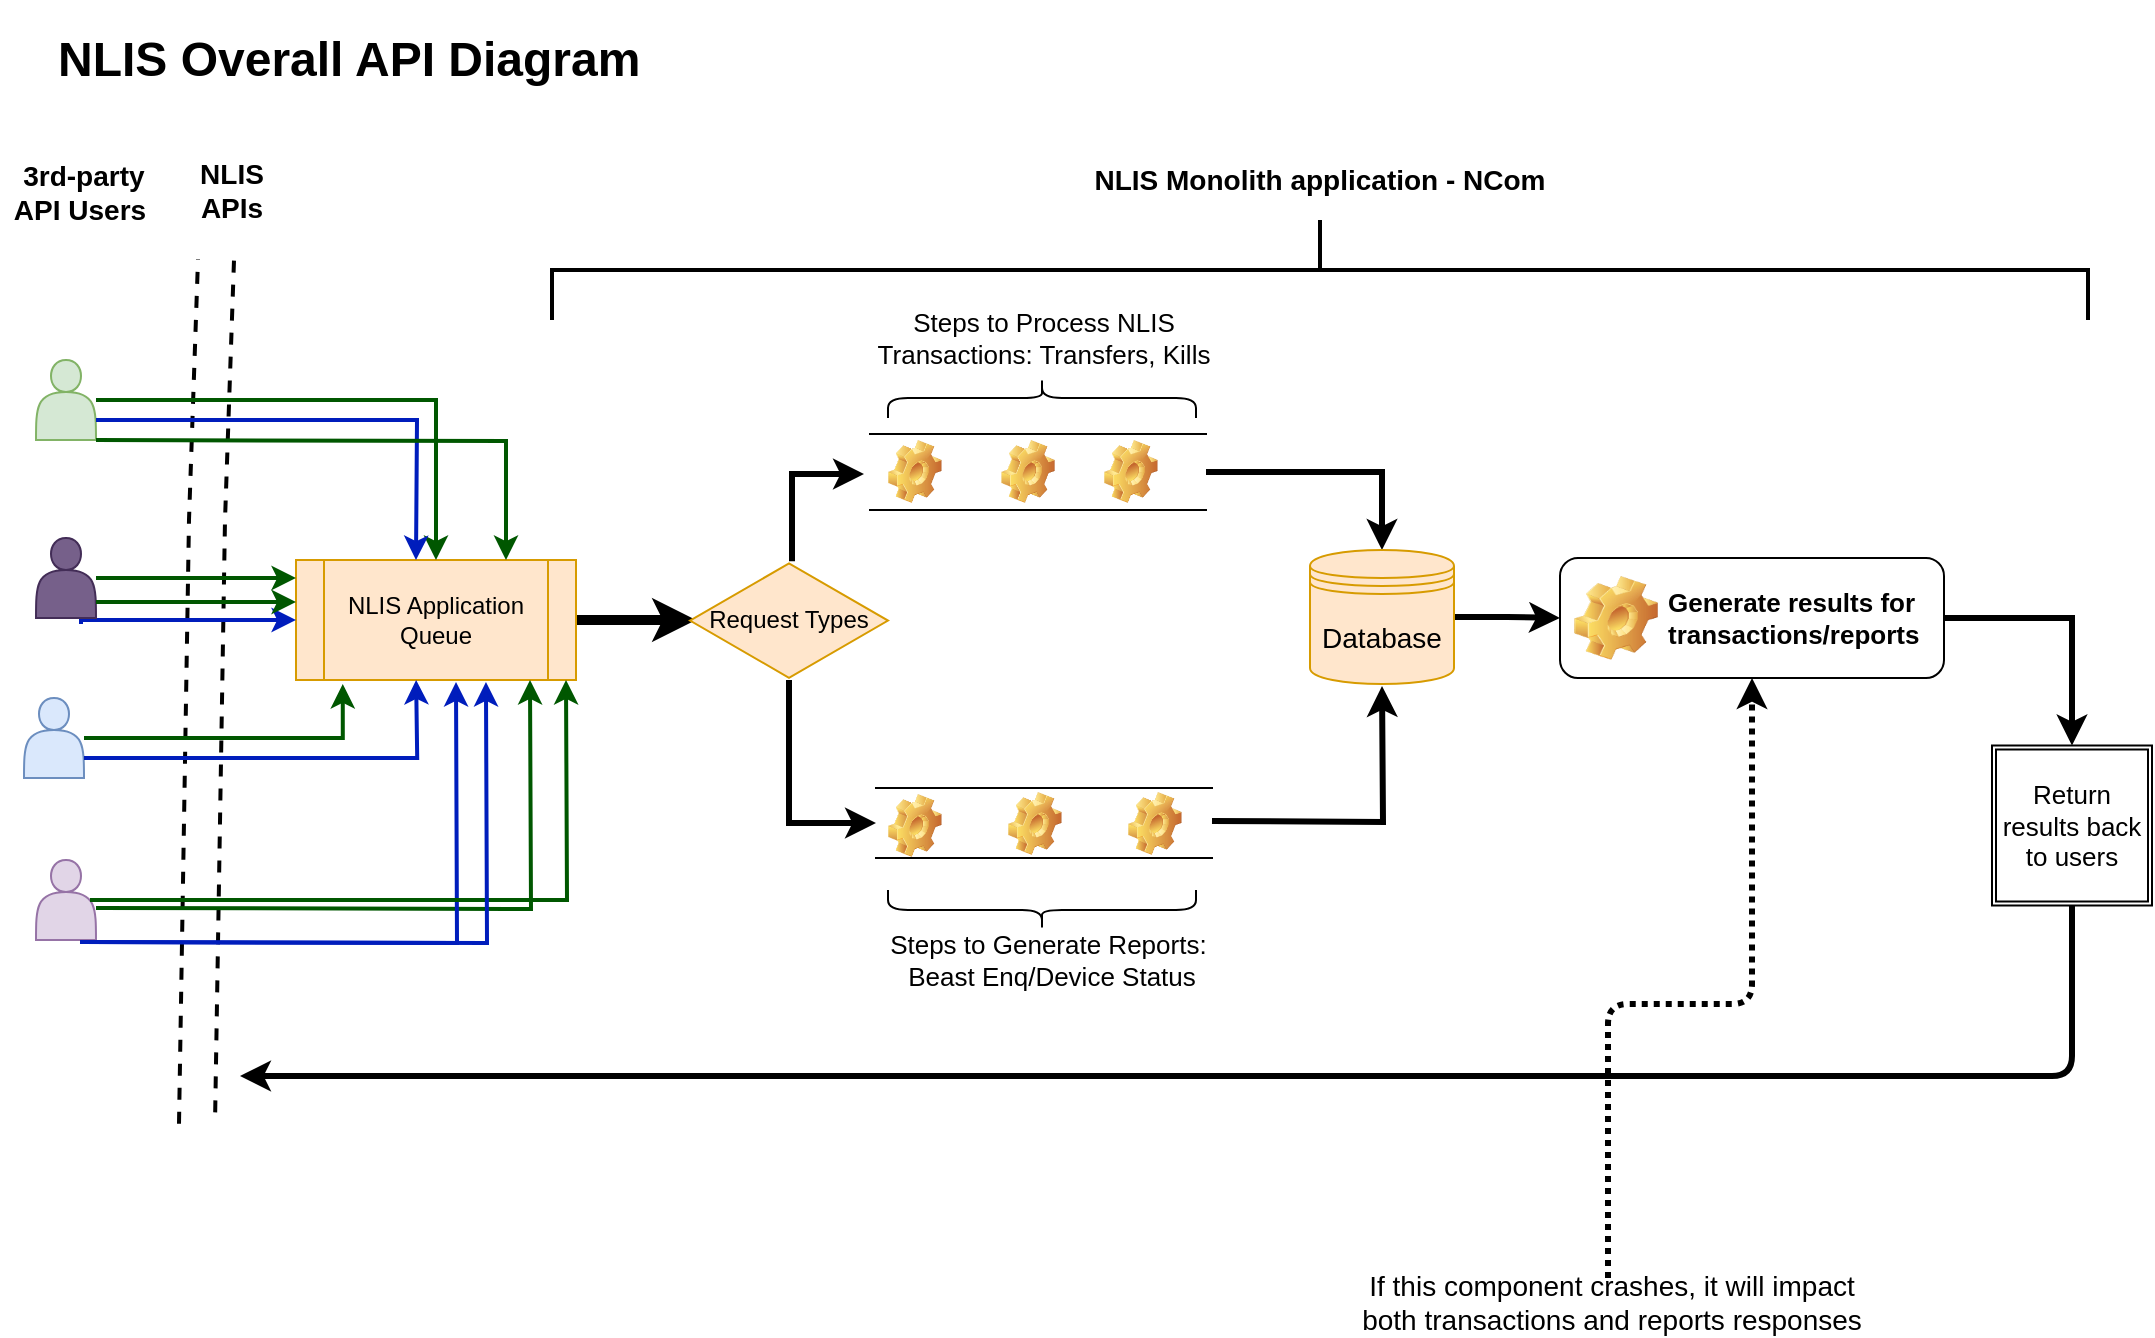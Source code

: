 <mxfile version="14.0.1" type="github">
  <diagram id="C5RBs43oDa-KdzZeNtuy" name="Page-1">
    <mxGraphModel dx="1356" dy="802" grid="1" gridSize="12" guides="1" tooltips="1" connect="1" arrows="1" fold="1" page="1" pageScale="1" pageWidth="827" pageHeight="1169" math="0" shadow="0">
      <root>
        <mxCell id="WIyWlLk6GJQsqaUBKTNV-0" />
        <mxCell id="WIyWlLk6GJQsqaUBKTNV-1" parent="WIyWlLk6GJQsqaUBKTNV-0" />
        <mxCell id="2m7f8F7U0wRiKGoIFJkY-1" value="" style="shape=link;html=1;width=17;sketch=0;shadow=0;dashed=1;strokeWidth=2;" edge="1" parent="WIyWlLk6GJQsqaUBKTNV-1">
          <mxGeometry width="100" relative="1" as="geometry">
            <mxPoint x="120" y="300" as="sourcePoint" />
            <mxPoint x="110.497" y="732" as="targetPoint" />
            <Array as="points">
              <mxPoint x="115.5" y="430" />
            </Array>
          </mxGeometry>
        </mxCell>
        <mxCell id="2m7f8F7U0wRiKGoIFJkY-31" value="" style="edgeStyle=orthogonalEdgeStyle;rounded=0;sketch=0;jumpSize=8;orthogonalLoop=1;jettySize=auto;html=1;shadow=0;strokeWidth=5;fillColor=#a20025;" edge="1" parent="WIyWlLk6GJQsqaUBKTNV-1" source="2m7f8F7U0wRiKGoIFJkY-3">
          <mxGeometry relative="1" as="geometry">
            <mxPoint x="360" y="480" as="targetPoint" />
          </mxGeometry>
        </mxCell>
        <mxCell id="2m7f8F7U0wRiKGoIFJkY-3" value="NLIS Application &lt;br&gt;Queue" style="shape=process;whiteSpace=wrap;html=1;backgroundOutline=1;fillColor=#ffe6cc;strokeColor=#d79b00;" vertex="1" parent="WIyWlLk6GJQsqaUBKTNV-1">
          <mxGeometry x="160" y="450" width="140" height="60" as="geometry" />
        </mxCell>
        <mxCell id="2m7f8F7U0wRiKGoIFJkY-5" value="NLIS APIs" style="text;html=1;strokeColor=none;fillColor=none;align=center;verticalAlign=middle;whiteSpace=wrap;rounded=0;fontSize=14;fontStyle=1" vertex="1" parent="WIyWlLk6GJQsqaUBKTNV-1">
          <mxGeometry x="108" y="245" width="40" height="40" as="geometry" />
        </mxCell>
        <mxCell id="2m7f8F7U0wRiKGoIFJkY-16" style="edgeStyle=orthogonalEdgeStyle;rounded=0;sketch=0;orthogonalLoop=1;jettySize=auto;html=1;shadow=0;fillColor=#008a00;strokeColor=#005700;jumpSize=8;strokeWidth=2;" edge="1" parent="WIyWlLk6GJQsqaUBKTNV-1" source="2m7f8F7U0wRiKGoIFJkY-7" target="2m7f8F7U0wRiKGoIFJkY-3">
          <mxGeometry relative="1" as="geometry" />
        </mxCell>
        <mxCell id="2m7f8F7U0wRiKGoIFJkY-7" value="" style="shape=actor;whiteSpace=wrap;html=1;fillColor=#d5e8d4;strokeColor=#82b366;" vertex="1" parent="WIyWlLk6GJQsqaUBKTNV-1">
          <mxGeometry x="30" y="350" width="30" height="40" as="geometry" />
        </mxCell>
        <mxCell id="2m7f8F7U0wRiKGoIFJkY-18" value="" style="edgeStyle=orthogonalEdgeStyle;rounded=0;sketch=0;orthogonalLoop=1;jettySize=auto;html=1;shadow=0;exitX=0.75;exitY=0.25;exitDx=0;exitDy=0;exitPerimeter=0;strokeWidth=2;fillColor=#0050ef;strokeColor=#001DBC;" edge="1" parent="WIyWlLk6GJQsqaUBKTNV-1">
          <mxGeometry relative="1" as="geometry">
            <mxPoint x="52.5" y="482" as="sourcePoint" />
            <mxPoint x="160" y="480" as="targetPoint" />
            <Array as="points">
              <mxPoint x="53" y="480" />
            </Array>
          </mxGeometry>
        </mxCell>
        <mxCell id="2m7f8F7U0wRiKGoIFJkY-8" value="" style="shape=actor;whiteSpace=wrap;html=1;fillColor=#76608a;strokeColor=#432D57;fontColor=#ffffff;" vertex="1" parent="WIyWlLk6GJQsqaUBKTNV-1">
          <mxGeometry x="30" y="439" width="30" height="40" as="geometry" />
        </mxCell>
        <mxCell id="2m7f8F7U0wRiKGoIFJkY-10" value="&amp;nbsp;3rd-party API Users" style="text;html=1;strokeColor=none;fillColor=none;align=center;verticalAlign=middle;whiteSpace=wrap;rounded=0;fontSize=14;fontStyle=1" vertex="1" parent="WIyWlLk6GJQsqaUBKTNV-1">
          <mxGeometry x="12" y="241" width="80" height="50" as="geometry" />
        </mxCell>
        <mxCell id="2m7f8F7U0wRiKGoIFJkY-20" style="edgeStyle=orthogonalEdgeStyle;rounded=0;sketch=0;orthogonalLoop=1;jettySize=auto;html=1;entryX=0.167;entryY=1.033;entryDx=0;entryDy=0;entryPerimeter=0;shadow=0;strokeWidth=2;fillColor=#008a00;strokeColor=#005700;" edge="1" parent="WIyWlLk6GJQsqaUBKTNV-1" source="2m7f8F7U0wRiKGoIFJkY-12" target="2m7f8F7U0wRiKGoIFJkY-3">
          <mxGeometry relative="1" as="geometry" />
        </mxCell>
        <mxCell id="2m7f8F7U0wRiKGoIFJkY-12" value="" style="shape=actor;whiteSpace=wrap;html=1;fillColor=#dae8fc;strokeColor=#6c8ebf;" vertex="1" parent="WIyWlLk6GJQsqaUBKTNV-1">
          <mxGeometry x="24" y="519" width="30" height="40" as="geometry" />
        </mxCell>
        <mxCell id="2m7f8F7U0wRiKGoIFJkY-22" style="edgeStyle=orthogonalEdgeStyle;rounded=0;sketch=0;orthogonalLoop=1;jettySize=auto;html=1;shadow=0;strokeWidth=2;fillColor=#008a00;strokeColor=#005700;" edge="1" parent="WIyWlLk6GJQsqaUBKTNV-1">
          <mxGeometry relative="1" as="geometry">
            <mxPoint x="60" y="624" as="sourcePoint" />
            <mxPoint x="277" y="510" as="targetPoint" />
          </mxGeometry>
        </mxCell>
        <mxCell id="2m7f8F7U0wRiKGoIFJkY-13" value="" style="shape=actor;whiteSpace=wrap;html=1;fillColor=#e1d5e7;strokeColor=#9673a6;" vertex="1" parent="WIyWlLk6GJQsqaUBKTNV-1">
          <mxGeometry x="30" y="600" width="30" height="40" as="geometry" />
        </mxCell>
        <mxCell id="2m7f8F7U0wRiKGoIFJkY-17" style="edgeStyle=orthogonalEdgeStyle;rounded=0;sketch=0;orthogonalLoop=1;jettySize=auto;html=1;shadow=0;exitX=1;exitY=0.75;exitDx=0;exitDy=0;strokeWidth=2;fillColor=#0050ef;strokeColor=#001DBC;" edge="1" parent="WIyWlLk6GJQsqaUBKTNV-1" source="2m7f8F7U0wRiKGoIFJkY-7">
          <mxGeometry relative="1" as="geometry">
            <mxPoint x="30" y="410" as="sourcePoint" />
            <mxPoint x="220" y="450" as="targetPoint" />
          </mxGeometry>
        </mxCell>
        <mxCell id="2m7f8F7U0wRiKGoIFJkY-19" value="" style="edgeStyle=orthogonalEdgeStyle;rounded=0;sketch=0;orthogonalLoop=1;jettySize=auto;html=1;shadow=0;strokeWidth=2;fillColor=#008a00;strokeColor=#005700;" edge="1" parent="WIyWlLk6GJQsqaUBKTNV-1">
          <mxGeometry relative="1" as="geometry">
            <mxPoint x="60" y="459" as="sourcePoint" />
            <mxPoint x="160" y="459" as="targetPoint" />
          </mxGeometry>
        </mxCell>
        <mxCell id="2m7f8F7U0wRiKGoIFJkY-21" style="edgeStyle=orthogonalEdgeStyle;rounded=0;sketch=0;orthogonalLoop=1;jettySize=auto;html=1;entryX=0.167;entryY=1.033;entryDx=0;entryDy=0;entryPerimeter=0;shadow=0;exitX=1;exitY=0.75;exitDx=0;exitDy=0;strokeWidth=2;fillColor=#0050ef;strokeColor=#001DBC;" edge="1" parent="WIyWlLk6GJQsqaUBKTNV-1" source="2m7f8F7U0wRiKGoIFJkY-12">
          <mxGeometry relative="1" as="geometry">
            <mxPoint x="90" y="548.02" as="sourcePoint" />
            <mxPoint x="220.06" y="510" as="targetPoint" />
          </mxGeometry>
        </mxCell>
        <mxCell id="2m7f8F7U0wRiKGoIFJkY-23" style="edgeStyle=orthogonalEdgeStyle;rounded=0;sketch=0;orthogonalLoop=1;jettySize=auto;html=1;shadow=0;strokeWidth=2;fillColor=#0050ef;strokeColor=#001DBC;" edge="1" parent="WIyWlLk6GJQsqaUBKTNV-1">
          <mxGeometry relative="1" as="geometry">
            <mxPoint x="57" y="641" as="sourcePoint" />
            <mxPoint x="240" y="511" as="targetPoint" />
          </mxGeometry>
        </mxCell>
        <mxCell id="2m7f8F7U0wRiKGoIFJkY-24" value="" style="edgeStyle=orthogonalEdgeStyle;rounded=0;sketch=0;orthogonalLoop=1;jettySize=auto;html=1;shadow=0;strokeWidth=2;fillColor=#008a00;strokeColor=#005700;" edge="1" parent="WIyWlLk6GJQsqaUBKTNV-1">
          <mxGeometry relative="1" as="geometry">
            <mxPoint x="60" y="471" as="sourcePoint" />
            <mxPoint x="160" y="471" as="targetPoint" />
          </mxGeometry>
        </mxCell>
        <mxCell id="2m7f8F7U0wRiKGoIFJkY-27" style="edgeStyle=orthogonalEdgeStyle;rounded=0;sketch=0;orthogonalLoop=1;jettySize=auto;html=1;shadow=0;strokeWidth=2;fillColor=#008a00;strokeColor=#005700;exitX=0.9;exitY=0.5;exitDx=0;exitDy=0;exitPerimeter=0;" edge="1" parent="WIyWlLk6GJQsqaUBKTNV-1" source="2m7f8F7U0wRiKGoIFJkY-13">
          <mxGeometry relative="1" as="geometry">
            <mxPoint x="97.5" y="620" as="sourcePoint" />
            <mxPoint x="295" y="510" as="targetPoint" />
          </mxGeometry>
        </mxCell>
        <mxCell id="2m7f8F7U0wRiKGoIFJkY-28" style="edgeStyle=orthogonalEdgeStyle;rounded=0;sketch=0;orthogonalLoop=1;jettySize=auto;html=1;shadow=0;fillColor=#008a00;strokeColor=#005700;jumpSize=8;strokeWidth=2;entryX=0.75;entryY=0;entryDx=0;entryDy=0;" edge="1" parent="WIyWlLk6GJQsqaUBKTNV-1" target="2m7f8F7U0wRiKGoIFJkY-3">
          <mxGeometry relative="1" as="geometry">
            <mxPoint x="60" y="390" as="sourcePoint" />
            <mxPoint x="250" y="430" as="targetPoint" />
          </mxGeometry>
        </mxCell>
        <mxCell id="2m7f8F7U0wRiKGoIFJkY-29" style="edgeStyle=orthogonalEdgeStyle;rounded=0;sketch=0;orthogonalLoop=1;jettySize=auto;html=1;entryX=0.461;entryY=1;entryDx=0;entryDy=0;entryPerimeter=0;shadow=0;strokeWidth=2;fillColor=#0050ef;strokeColor=#001DBC;" edge="1" parent="WIyWlLk6GJQsqaUBKTNV-1">
          <mxGeometry relative="1" as="geometry">
            <mxPoint x="52" y="641" as="sourcePoint" />
            <mxPoint x="254.98" y="511" as="targetPoint" />
          </mxGeometry>
        </mxCell>
        <mxCell id="2m7f8F7U0wRiKGoIFJkY-37" style="edgeStyle=orthogonalEdgeStyle;rounded=0;sketch=0;jumpSize=8;orthogonalLoop=1;jettySize=auto;html=1;shadow=0;strokeWidth=3;" edge="1" parent="WIyWlLk6GJQsqaUBKTNV-1">
          <mxGeometry relative="1" as="geometry">
            <mxPoint x="408" y="450.6" as="sourcePoint" />
            <mxPoint x="444" y="407" as="targetPoint" />
            <Array as="points">
              <mxPoint x="408" y="407" />
            </Array>
          </mxGeometry>
        </mxCell>
        <mxCell id="2m7f8F7U0wRiKGoIFJkY-86" style="edgeStyle=orthogonalEdgeStyle;rounded=0;sketch=0;jumpSize=8;orthogonalLoop=1;jettySize=auto;html=1;entryX=0;entryY=0.5;entryDx=0;entryDy=0;shadow=0;strokeColor=#000000;strokeWidth=3;fontSize=13;" edge="1" parent="WIyWlLk6GJQsqaUBKTNV-1" source="2m7f8F7U0wRiKGoIFJkY-35" target="2m7f8F7U0wRiKGoIFJkY-69">
          <mxGeometry relative="1" as="geometry" />
        </mxCell>
        <mxCell id="2m7f8F7U0wRiKGoIFJkY-35" value="Request Types" style="html=1;whiteSpace=wrap;aspect=fixed;shape=isoRectangle;fillColor=#ffe6cc;strokeColor=#d79b00;" vertex="1" parent="WIyWlLk6GJQsqaUBKTNV-1">
          <mxGeometry x="357" y="450.6" width="99" height="59.4" as="geometry" />
        </mxCell>
        <mxCell id="2m7f8F7U0wRiKGoIFJkY-48" value="&lt;h1&gt;NLIS Overall API Diagram&lt;/h1&gt;" style="text;html=1;strokeColor=none;fillColor=none;spacing=5;spacingTop=-20;whiteSpace=wrap;overflow=hidden;rounded=0;" vertex="1" parent="WIyWlLk6GJQsqaUBKTNV-1">
          <mxGeometry x="36" y="180" width="312" height="48" as="geometry" />
        </mxCell>
        <mxCell id="2m7f8F7U0wRiKGoIFJkY-52" value="" style="shape=curlyBracket;whiteSpace=wrap;html=1;rounded=1;fontSize=13;direction=south;" vertex="1" parent="WIyWlLk6GJQsqaUBKTNV-1">
          <mxGeometry x="456" y="359" width="154" height="20" as="geometry" />
        </mxCell>
        <mxCell id="2m7f8F7U0wRiKGoIFJkY-53" value="Steps to Process NLIS Transactions: Transfers, Kills" style="text;html=1;strokeColor=none;fillColor=none;align=center;verticalAlign=middle;whiteSpace=wrap;rounded=0;fontSize=13;" vertex="1" parent="WIyWlLk6GJQsqaUBKTNV-1">
          <mxGeometry x="444" y="329" width="180" height="20" as="geometry" />
        </mxCell>
        <mxCell id="2m7f8F7U0wRiKGoIFJkY-60" value="" style="shape=image;html=1;verticalLabelPosition=bottom;verticalAlign=top;imageAspect=1;aspect=fixed;image=img/clipart/Gear_128x128.png" vertex="1" parent="WIyWlLk6GJQsqaUBKTNV-1">
          <mxGeometry x="456.0" y="390" width="26.85" height="31.5" as="geometry" />
        </mxCell>
        <mxCell id="2m7f8F7U0wRiKGoIFJkY-61" value="" style="shape=image;html=1;verticalLabelPosition=bottom;verticalAlign=top;imageAspect=1;aspect=fixed;image=img/clipart/Gear_128x128.png" vertex="1" parent="WIyWlLk6GJQsqaUBKTNV-1">
          <mxGeometry x="512.57" y="390" width="26.85" height="31.5" as="geometry" />
        </mxCell>
        <mxCell id="2m7f8F7U0wRiKGoIFJkY-62" value="" style="shape=image;html=1;verticalLabelPosition=bottom;verticalAlign=top;imageAspect=1;aspect=fixed;image=img/clipart/Gear_128x128.png" vertex="1" parent="WIyWlLk6GJQsqaUBKTNV-1">
          <mxGeometry x="564.0" y="390" width="26.85" height="31.5" as="geometry" />
        </mxCell>
        <mxCell id="2m7f8F7U0wRiKGoIFJkY-115" style="edgeStyle=orthogonalEdgeStyle;rounded=0;sketch=0;jumpSize=8;orthogonalLoop=1;jettySize=auto;html=1;shadow=0;strokeColor=#000000;strokeWidth=3;fontSize=14;" edge="1" parent="WIyWlLk6GJQsqaUBKTNV-1" source="2m7f8F7U0wRiKGoIFJkY-65" target="2m7f8F7U0wRiKGoIFJkY-113">
          <mxGeometry relative="1" as="geometry" />
        </mxCell>
        <mxCell id="2m7f8F7U0wRiKGoIFJkY-65" value="" style="shape=partialRectangle;whiteSpace=wrap;html=1;left=0;right=0;fillColor=none;fontSize=13;" vertex="1" parent="WIyWlLk6GJQsqaUBKTNV-1">
          <mxGeometry x="447" y="387" width="168" height="38" as="geometry" />
        </mxCell>
        <mxCell id="2m7f8F7U0wRiKGoIFJkY-118" style="edgeStyle=orthogonalEdgeStyle;rounded=0;sketch=0;jumpSize=8;orthogonalLoop=1;jettySize=auto;html=1;entryX=0.5;entryY=1;entryDx=0;entryDy=0;shadow=0;strokeColor=#000000;strokeWidth=3;fontSize=14;" edge="1" parent="WIyWlLk6GJQsqaUBKTNV-1">
          <mxGeometry relative="1" as="geometry">
            <mxPoint x="618" y="580.5" as="sourcePoint" />
            <mxPoint x="703" y="513" as="targetPoint" />
          </mxGeometry>
        </mxCell>
        <mxCell id="2m7f8F7U0wRiKGoIFJkY-69" value="" style="shape=partialRectangle;whiteSpace=wrap;html=1;left=0;right=0;fillColor=none;fontSize=13;" vertex="1" parent="WIyWlLk6GJQsqaUBKTNV-1">
          <mxGeometry x="450" y="564" width="168" height="35" as="geometry" />
        </mxCell>
        <mxCell id="2m7f8F7U0wRiKGoIFJkY-70" value="" style="shape=image;html=1;verticalLabelPosition=bottom;verticalAlign=top;imageAspect=1;aspect=fixed;image=img/clipart/Gear_128x128.png" vertex="1" parent="WIyWlLk6GJQsqaUBKTNV-1">
          <mxGeometry x="456.0" y="567" width="26.85" height="31.5" as="geometry" />
        </mxCell>
        <mxCell id="2m7f8F7U0wRiKGoIFJkY-71" value="" style="shape=image;html=1;verticalLabelPosition=bottom;verticalAlign=top;imageAspect=1;aspect=fixed;image=img/clipart/Gear_128x128.png" vertex="1" parent="WIyWlLk6GJQsqaUBKTNV-1">
          <mxGeometry x="516" y="566" width="26.85" height="31.5" as="geometry" />
        </mxCell>
        <mxCell id="2m7f8F7U0wRiKGoIFJkY-72" value="" style="shape=image;html=1;verticalLabelPosition=bottom;verticalAlign=top;imageAspect=1;aspect=fixed;image=img/clipart/Gear_128x128.png" vertex="1" parent="WIyWlLk6GJQsqaUBKTNV-1">
          <mxGeometry x="576.0" y="566" width="26.85" height="31.5" as="geometry" />
        </mxCell>
        <mxCell id="2m7f8F7U0wRiKGoIFJkY-73" value="" style="shape=curlyBracket;whiteSpace=wrap;html=1;rounded=1;fontSize=13;direction=north;" vertex="1" parent="WIyWlLk6GJQsqaUBKTNV-1">
          <mxGeometry x="456" y="615" width="154" height="20" as="geometry" />
        </mxCell>
        <mxCell id="2m7f8F7U0wRiKGoIFJkY-74" value="Steps to Generate Reports:&amp;nbsp;&lt;br&gt;Beast Enq/Device Status" style="text;html=1;strokeColor=none;fillColor=none;align=center;verticalAlign=middle;whiteSpace=wrap;rounded=0;fontSize=13;" vertex="1" parent="WIyWlLk6GJQsqaUBKTNV-1">
          <mxGeometry x="448" y="640" width="180" height="20" as="geometry" />
        </mxCell>
        <mxCell id="2m7f8F7U0wRiKGoIFJkY-91" style="edgeStyle=orthogonalEdgeStyle;rounded=0;sketch=0;jumpSize=8;orthogonalLoop=1;jettySize=auto;html=1;entryX=0.5;entryY=0;entryDx=0;entryDy=0;shadow=0;strokeColor=#000000;strokeWidth=3;fontSize=13;" edge="1" parent="WIyWlLk6GJQsqaUBKTNV-1" source="2m7f8F7U0wRiKGoIFJkY-87" target="2m7f8F7U0wRiKGoIFJkY-90">
          <mxGeometry relative="1" as="geometry" />
        </mxCell>
        <mxCell id="2m7f8F7U0wRiKGoIFJkY-87" value="Generate results for transactions/reports" style="label;whiteSpace=wrap;html=1;image=img/clipart/Gear_128x128.png;fontSize=13;" vertex="1" parent="WIyWlLk6GJQsqaUBKTNV-1">
          <mxGeometry x="792" y="449" width="192" height="60" as="geometry" />
        </mxCell>
        <mxCell id="2m7f8F7U0wRiKGoIFJkY-90" value="Return results back to users" style="shape=ext;double=1;whiteSpace=wrap;html=1;aspect=fixed;fontSize=13;" vertex="1" parent="WIyWlLk6GJQsqaUBKTNV-1">
          <mxGeometry x="1008" y="542.75" width="80" height="80" as="geometry" />
        </mxCell>
        <mxCell id="2m7f8F7U0wRiKGoIFJkY-103" value="" style="edgeStyle=segmentEdgeStyle;endArrow=classic;html=1;shadow=0;strokeColor=#000000;strokeWidth=3;fontSize=13;exitX=0.5;exitY=1;exitDx=0;exitDy=0;" edge="1" parent="WIyWlLk6GJQsqaUBKTNV-1" source="2m7f8F7U0wRiKGoIFJkY-90">
          <mxGeometry width="50" height="50" relative="1" as="geometry">
            <mxPoint x="1044" y="674" as="sourcePoint" />
            <mxPoint x="132" y="708" as="targetPoint" />
            <Array as="points">
              <mxPoint x="1048" y="708" />
              <mxPoint x="852" y="708" />
            </Array>
          </mxGeometry>
        </mxCell>
        <mxCell id="2m7f8F7U0wRiKGoIFJkY-109" value="" style="strokeWidth=2;html=1;shape=mxgraph.flowchart.annotation_2;align=left;labelPosition=right;pointerEvents=1;fontSize=14;direction=south;" vertex="1" parent="WIyWlLk6GJQsqaUBKTNV-1">
          <mxGeometry x="288" y="280" width="768" height="50" as="geometry" />
        </mxCell>
        <mxCell id="2m7f8F7U0wRiKGoIFJkY-110" value="NLIS Monolith application - NCom" style="text;html=1;strokeColor=none;fillColor=none;align=center;verticalAlign=middle;whiteSpace=wrap;rounded=0;fontSize=14;fontStyle=1" vertex="1" parent="WIyWlLk6GJQsqaUBKTNV-1">
          <mxGeometry x="552" y="240" width="240" height="40" as="geometry" />
        </mxCell>
        <mxCell id="2m7f8F7U0wRiKGoIFJkY-120" value="" style="edgeStyle=orthogonalEdgeStyle;rounded=0;sketch=0;jumpSize=8;orthogonalLoop=1;jettySize=auto;html=1;shadow=0;strokeColor=#000000;strokeWidth=3;fontSize=14;" edge="1" parent="WIyWlLk6GJQsqaUBKTNV-1" source="2m7f8F7U0wRiKGoIFJkY-113" target="2m7f8F7U0wRiKGoIFJkY-87">
          <mxGeometry relative="1" as="geometry" />
        </mxCell>
        <mxCell id="2m7f8F7U0wRiKGoIFJkY-113" value="Database" style="shape=datastore;whiteSpace=wrap;html=1;fontSize=14;fillColor=#ffe6cc;strokeColor=#d79b00;" vertex="1" parent="WIyWlLk6GJQsqaUBKTNV-1">
          <mxGeometry x="667" y="445" width="72" height="67" as="geometry" />
        </mxCell>
        <mxCell id="2m7f8F7U0wRiKGoIFJkY-121" value="If this component crashes, it will impact both transactions and reports responses" style="text;html=1;strokeColor=none;fillColor=none;align=center;verticalAlign=middle;whiteSpace=wrap;rounded=0;fontSize=14;" vertex="1" parent="WIyWlLk6GJQsqaUBKTNV-1">
          <mxGeometry x="684" y="809" width="268" height="24" as="geometry" />
        </mxCell>
        <mxCell id="2m7f8F7U0wRiKGoIFJkY-133" value="" style="edgeStyle=elbowEdgeStyle;elbow=vertical;endArrow=classic;html=1;shadow=0;strokeColor=#000000;strokeWidth=3;fontSize=14;entryX=0.5;entryY=1;entryDx=0;entryDy=0;dashed=1;dashPattern=1 1;" edge="1" parent="WIyWlLk6GJQsqaUBKTNV-1" source="2m7f8F7U0wRiKGoIFJkY-121" target="2m7f8F7U0wRiKGoIFJkY-87">
          <mxGeometry width="50" height="50" relative="1" as="geometry">
            <mxPoint x="818" y="771.289" as="sourcePoint" />
            <mxPoint x="818" y="721.289" as="targetPoint" />
            <Array as="points">
              <mxPoint x="816" y="672" />
            </Array>
          </mxGeometry>
        </mxCell>
      </root>
    </mxGraphModel>
  </diagram>
</mxfile>

